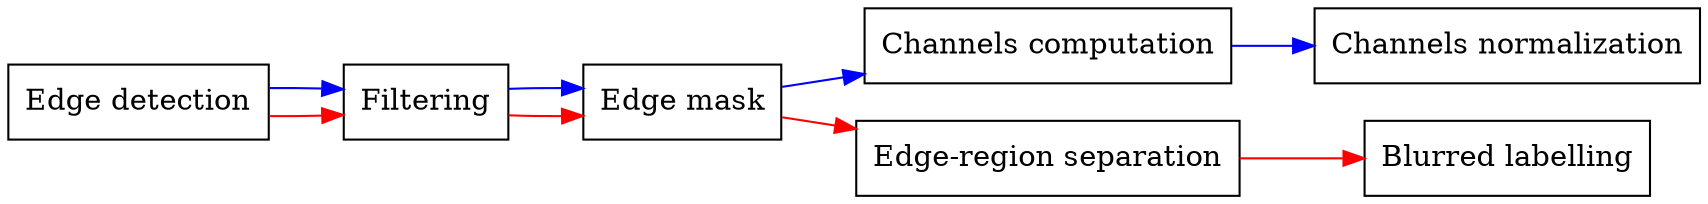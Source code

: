 digraph d {
	rankdir = LR

	node [shape = rectangle]
	A [label="Edge detection"]
	B [label="Filtering"]
	C [label="Edge mask"]
	D [label="Channels computation"]
	E [label="Channels normalization"]
	F [label="Edge-region separation"]
	G [label="Blurred labelling"]
	
	A -> B -> C -> F -> G [color = red]
	A -> B -> C -> D -> E [color = blue]
	
}